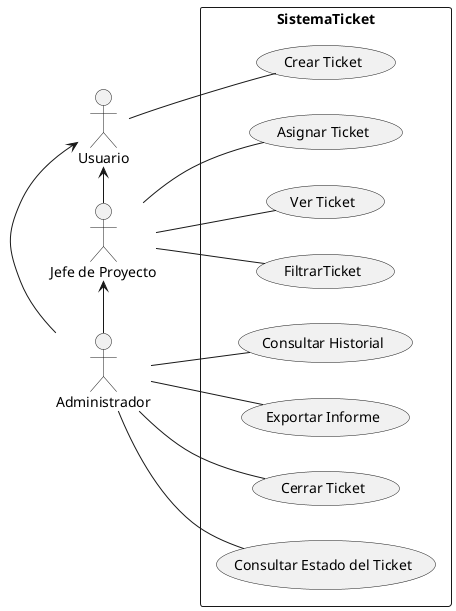 @startuml

left to right direction

actor "Jefe de Proyecto" as JefeProyecto
actor Administrador as Admin
actor Usuario as Usuario

rectangle SistemaTicket{
    Usuario -l- (Crear Ticket)
    JefeProyecto -l-> Usuario
    JefeProyecto -- (Asignar Ticket)
    JefeProyecto -- (Ver Ticket)
    JefeProyecto -- (FiltrarTicket)
    Admin -l-> Usuario
    Admin -l-> JefeProyecto
    Admin -- (Consultar Historial)
    Admin -- (Exportar Informe)
    Admin -- (Cerrar Ticket)
    Admin -- (Consultar Estado del Ticket)
}

@enduml